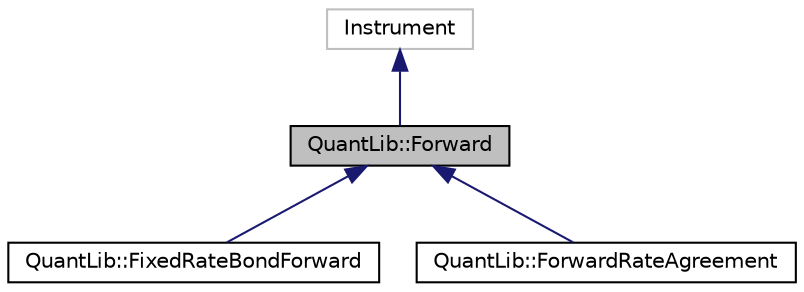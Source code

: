 digraph "QuantLib::Forward"
{
  edge [fontname="Helvetica",fontsize="10",labelfontname="Helvetica",labelfontsize="10"];
  node [fontname="Helvetica",fontsize="10",shape=record];
  Node1 [label="QuantLib::Forward",height=0.2,width=0.4,color="black", fillcolor="grey75", style="filled", fontcolor="black"];
  Node2 -> Node1 [dir="back",color="midnightblue",fontsize="10",style="solid"];
  Node2 [label="Instrument",height=0.2,width=0.4,color="grey75", fillcolor="white", style="filled"];
  Node1 -> Node3 [dir="back",color="midnightblue",fontsize="10",style="solid"];
  Node3 [label="QuantLib::FixedRateBondForward",height=0.2,width=0.4,color="black", fillcolor="white", style="filled",URL="$class_quant_lib_1_1_fixed_rate_bond_forward.html",tooltip="Forward contract on a fixed-rate bond "];
  Node1 -> Node4 [dir="back",color="midnightblue",fontsize="10",style="solid"];
  Node4 [label="QuantLib::ForwardRateAgreement",height=0.2,width=0.4,color="black", fillcolor="white", style="filled",URL="$class_quant_lib_1_1_forward_rate_agreement.html"];
}
